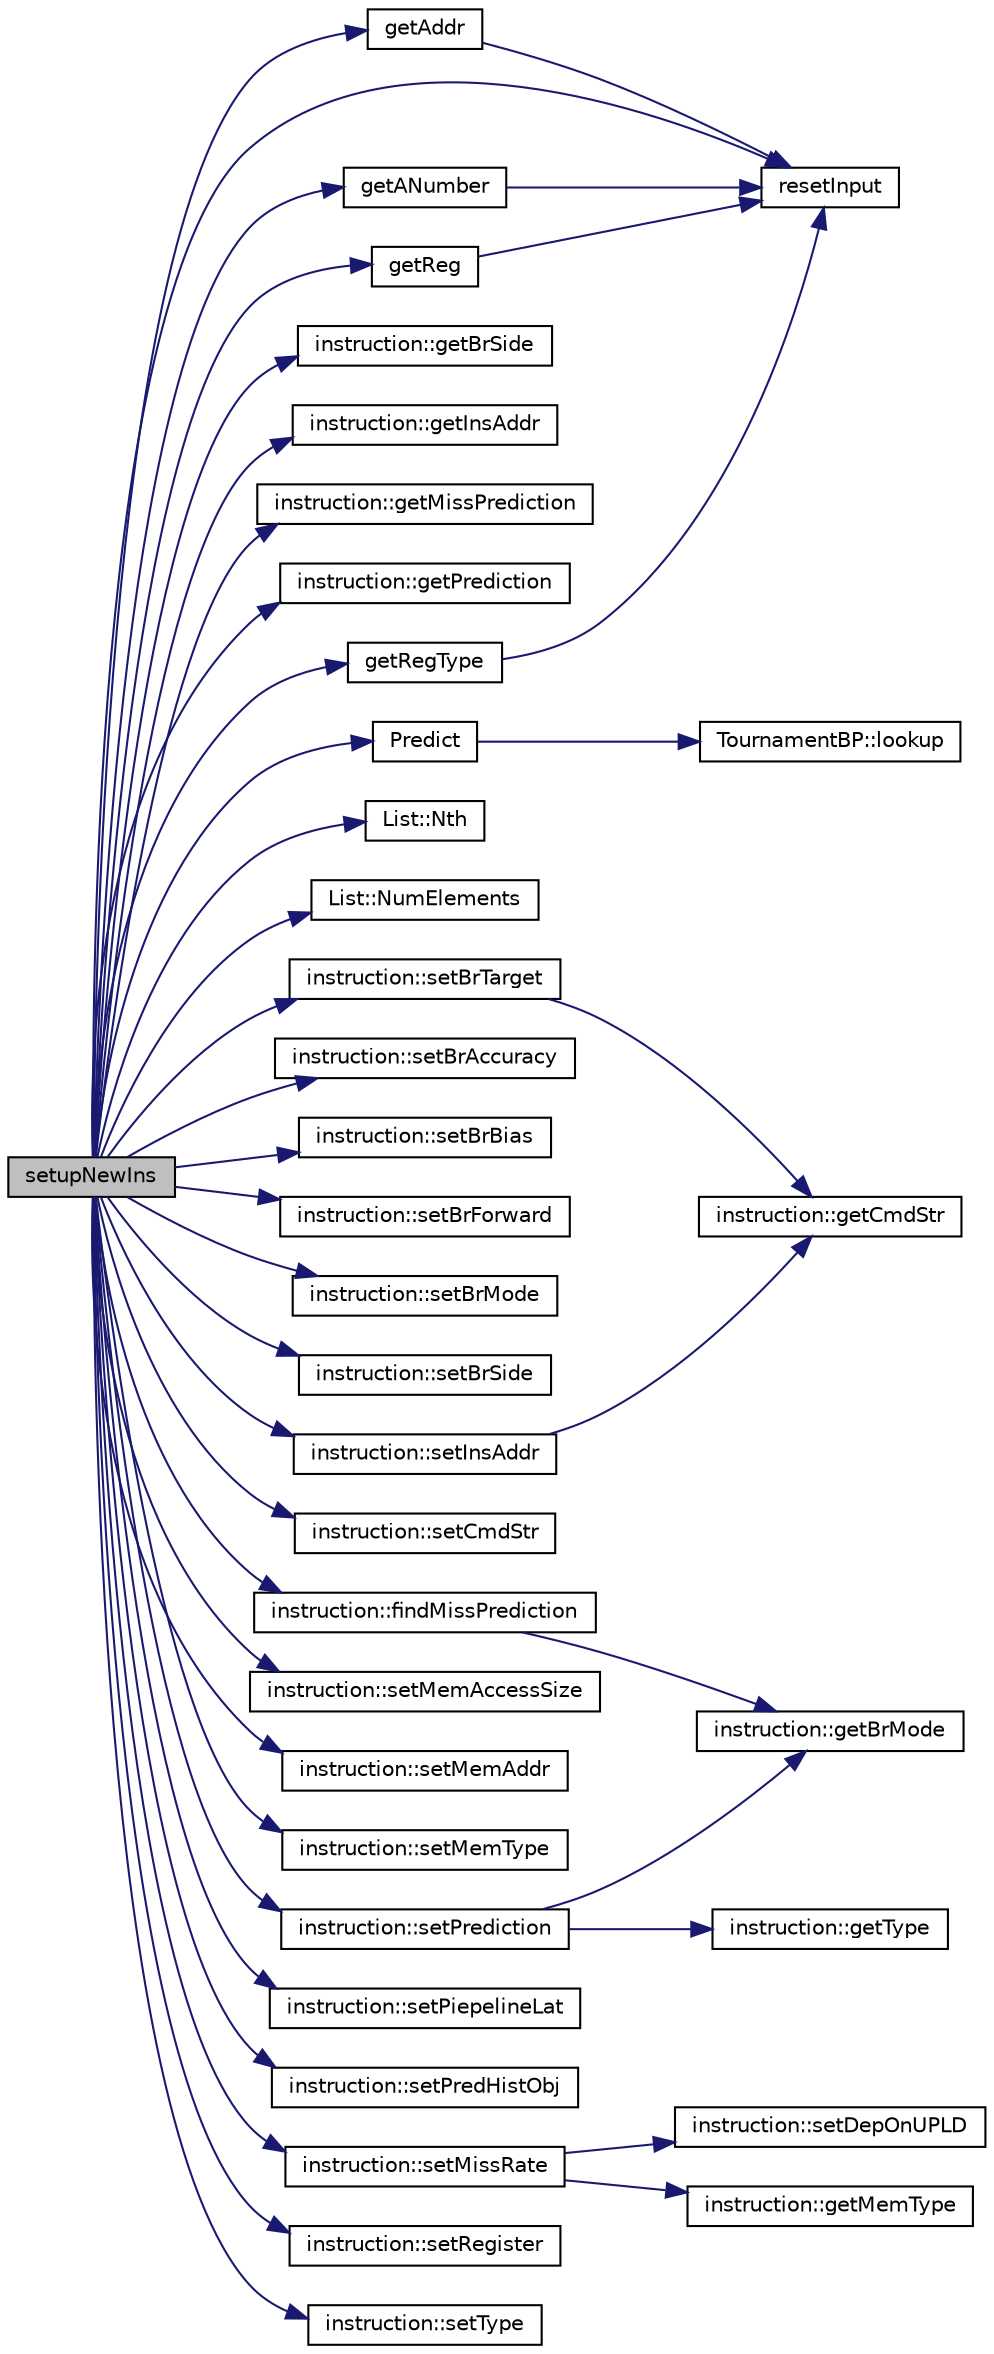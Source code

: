 digraph G
{
  edge [fontname="Helvetica",fontsize="10",labelfontname="Helvetica",labelfontsize="10"];
  node [fontname="Helvetica",fontsize="10",shape=record];
  rankdir=LR;
  Node1 [label="setupNewIns",height=0.2,width=0.4,color="black", fillcolor="grey75", style="filled" fontcolor="black"];
  Node1 -> Node2 [color="midnightblue",fontsize="10",style="solid",fontname="Helvetica"];
  Node2 [label="instruction::findMissPrediction",height=0.2,width=0.4,color="black", fillcolor="white", style="filled",URL="$classinstruction.html#ad37eea00676b66636402b18826c4ca2c"];
  Node2 -> Node3 [color="midnightblue",fontsize="10",style="solid",fontname="Helvetica"];
  Node3 [label="instruction::getBrMode",height=0.2,width=0.4,color="black", fillcolor="white", style="filled",URL="$classinstruction.html#a5ec270309f416ce62db5ea8e6478819d"];
  Node1 -> Node4 [color="midnightblue",fontsize="10",style="solid",fontname="Helvetica"];
  Node4 [label="getAddr",height=0.2,width=0.4,color="black", fillcolor="white", style="filled",URL="$bkEnd_8cpp.html#a2fce9656bfaf3c3b7160cf9a396c7297"];
  Node4 -> Node5 [color="midnightblue",fontsize="10",style="solid",fontname="Helvetica"];
  Node5 [label="resetInput",height=0.2,width=0.4,color="black", fillcolor="white", style="filled",URL="$bkEnd_8cpp.html#abec3fc00feaa7527678f9768c30c3fe1"];
  Node1 -> Node6 [color="midnightblue",fontsize="10",style="solid",fontname="Helvetica"];
  Node6 [label="getANumber",height=0.2,width=0.4,color="black", fillcolor="white", style="filled",URL="$bkEnd_8cpp.html#a9589f904c9dbc95069671b28d883a4f7"];
  Node6 -> Node5 [color="midnightblue",fontsize="10",style="solid",fontname="Helvetica"];
  Node1 -> Node7 [color="midnightblue",fontsize="10",style="solid",fontname="Helvetica"];
  Node7 [label="instruction::getBrSide",height=0.2,width=0.4,color="black", fillcolor="white", style="filled",URL="$classinstruction.html#a817d20194ce6f6b0d902f965129b5bc7"];
  Node1 -> Node8 [color="midnightblue",fontsize="10",style="solid",fontname="Helvetica"];
  Node8 [label="instruction::getInsAddr",height=0.2,width=0.4,color="black", fillcolor="white", style="filled",URL="$classinstruction.html#ac1fabe854c85726785052c7a5ebf6d39"];
  Node1 -> Node9 [color="midnightblue",fontsize="10",style="solid",fontname="Helvetica"];
  Node9 [label="instruction::getMissPrediction",height=0.2,width=0.4,color="black", fillcolor="white", style="filled",URL="$classinstruction.html#a8968b6df9999fd346e9ad67dbb3c24a6"];
  Node1 -> Node10 [color="midnightblue",fontsize="10",style="solid",fontname="Helvetica"];
  Node10 [label="instruction::getPrediction",height=0.2,width=0.4,color="black", fillcolor="white", style="filled",URL="$classinstruction.html#a02c4c1da37bc53bbe65fb85ccfd3ee52"];
  Node1 -> Node11 [color="midnightblue",fontsize="10",style="solid",fontname="Helvetica"];
  Node11 [label="getReg",height=0.2,width=0.4,color="black", fillcolor="white", style="filled",URL="$bkEnd_8cpp.html#a50572d24f56e517753d0b24cc3f560c5"];
  Node11 -> Node5 [color="midnightblue",fontsize="10",style="solid",fontname="Helvetica"];
  Node1 -> Node12 [color="midnightblue",fontsize="10",style="solid",fontname="Helvetica"];
  Node12 [label="getRegType",height=0.2,width=0.4,color="black", fillcolor="white", style="filled",URL="$bkEnd_8cpp.html#a8894d121130f17e7b86a4808184d7686"];
  Node12 -> Node5 [color="midnightblue",fontsize="10",style="solid",fontname="Helvetica"];
  Node1 -> Node13 [color="midnightblue",fontsize="10",style="solid",fontname="Helvetica"];
  Node13 [label="List::Nth",height=0.2,width=0.4,color="black", fillcolor="white", style="filled",URL="$classList.html#a5eb964816de33c85e1d46658ddf8c6c4"];
  Node1 -> Node14 [color="midnightblue",fontsize="10",style="solid",fontname="Helvetica"];
  Node14 [label="List::NumElements",height=0.2,width=0.4,color="black", fillcolor="white", style="filled",URL="$classList.html#ac2e9d50f703b01bf643fa6ce50837c26"];
  Node1 -> Node15 [color="midnightblue",fontsize="10",style="solid",fontname="Helvetica"];
  Node15 [label="Predict",height=0.2,width=0.4,color="black", fillcolor="white", style="filled",URL="$bkEnd_8cpp.html#a5184890a4947515e205215feed25fdd9"];
  Node15 -> Node16 [color="midnightblue",fontsize="10",style="solid",fontname="Helvetica"];
  Node16 [label="TournamentBP::lookup",height=0.2,width=0.4,color="black", fillcolor="white", style="filled",URL="$classTournamentBP.html#a493edbed2253cdfcda936f4dcda80df0"];
  Node1 -> Node5 [color="midnightblue",fontsize="10",style="solid",fontname="Helvetica"];
  Node1 -> Node17 [color="midnightblue",fontsize="10",style="solid",fontname="Helvetica"];
  Node17 [label="instruction::setBrAccuracy",height=0.2,width=0.4,color="black", fillcolor="white", style="filled",URL="$classinstruction.html#afa5bc75d50f79d6e6af4bf940086357a"];
  Node1 -> Node18 [color="midnightblue",fontsize="10",style="solid",fontname="Helvetica"];
  Node18 [label="instruction::setBrBias",height=0.2,width=0.4,color="black", fillcolor="white", style="filled",URL="$classinstruction.html#a0ee9ec109536e821189c53b82af33000"];
  Node1 -> Node19 [color="midnightblue",fontsize="10",style="solid",fontname="Helvetica"];
  Node19 [label="instruction::setBrForward",height=0.2,width=0.4,color="black", fillcolor="white", style="filled",URL="$classinstruction.html#a4e4a5a2f74a5c8420543cd42a0097d64"];
  Node1 -> Node20 [color="midnightblue",fontsize="10",style="solid",fontname="Helvetica"];
  Node20 [label="instruction::setBrMode",height=0.2,width=0.4,color="black", fillcolor="white", style="filled",URL="$classinstruction.html#ad7dcd18feb686b41ab57e15e00cf04a6"];
  Node1 -> Node21 [color="midnightblue",fontsize="10",style="solid",fontname="Helvetica"];
  Node21 [label="instruction::setBrSide",height=0.2,width=0.4,color="black", fillcolor="white", style="filled",URL="$classinstruction.html#a0cdb2aa4ff688f48a627a3e03baa6aad"];
  Node1 -> Node22 [color="midnightblue",fontsize="10",style="solid",fontname="Helvetica"];
  Node22 [label="instruction::setBrTarget",height=0.2,width=0.4,color="black", fillcolor="white", style="filled",URL="$classinstruction.html#abb70bf9067cbb8427efa16050c1fd34a"];
  Node22 -> Node23 [color="midnightblue",fontsize="10",style="solid",fontname="Helvetica"];
  Node23 [label="instruction::getCmdStr",height=0.2,width=0.4,color="black", fillcolor="white", style="filled",URL="$classinstruction.html#a95d2dc965b2b6bb037d31af748b98d30"];
  Node1 -> Node24 [color="midnightblue",fontsize="10",style="solid",fontname="Helvetica"];
  Node24 [label="instruction::setCmdStr",height=0.2,width=0.4,color="black", fillcolor="white", style="filled",URL="$classinstruction.html#adc61c4f03b740668fa8bf4b3e213f8f3"];
  Node1 -> Node25 [color="midnightblue",fontsize="10",style="solid",fontname="Helvetica"];
  Node25 [label="instruction::setInsAddr",height=0.2,width=0.4,color="black", fillcolor="white", style="filled",URL="$classinstruction.html#ac39145295a94852d0a3efe8c8247473d"];
  Node25 -> Node23 [color="midnightblue",fontsize="10",style="solid",fontname="Helvetica"];
  Node1 -> Node26 [color="midnightblue",fontsize="10",style="solid",fontname="Helvetica"];
  Node26 [label="instruction::setMemAccessSize",height=0.2,width=0.4,color="black", fillcolor="white", style="filled",URL="$classinstruction.html#a4e1387f9782160c95597c81694ec0775"];
  Node1 -> Node27 [color="midnightblue",fontsize="10",style="solid",fontname="Helvetica"];
  Node27 [label="instruction::setMemAddr",height=0.2,width=0.4,color="black", fillcolor="white", style="filled",URL="$classinstruction.html#a69e75dc34c4197b03e33a0032ae03e8f"];
  Node1 -> Node28 [color="midnightblue",fontsize="10",style="solid",fontname="Helvetica"];
  Node28 [label="instruction::setMemType",height=0.2,width=0.4,color="black", fillcolor="white", style="filled",URL="$classinstruction.html#a6c57d75878f06764457f4faaabe5de00"];
  Node1 -> Node29 [color="midnightblue",fontsize="10",style="solid",fontname="Helvetica"];
  Node29 [label="instruction::setMissRate",height=0.2,width=0.4,color="black", fillcolor="white", style="filled",URL="$classinstruction.html#a0b5a3de8a08da1f9e0c9d8cbff5ba8ce"];
  Node29 -> Node30 [color="midnightblue",fontsize="10",style="solid",fontname="Helvetica"];
  Node30 [label="instruction::getMemType",height=0.2,width=0.4,color="black", fillcolor="white", style="filled",URL="$classinstruction.html#a8051847b8731d697107d682564a7385f"];
  Node29 -> Node31 [color="midnightblue",fontsize="10",style="solid",fontname="Helvetica"];
  Node31 [label="instruction::setDepOnUPLD",height=0.2,width=0.4,color="black", fillcolor="white", style="filled",URL="$classinstruction.html#a99ed8de1173de1012b31333788a3e1a9"];
  Node1 -> Node32 [color="midnightblue",fontsize="10",style="solid",fontname="Helvetica"];
  Node32 [label="instruction::setPiepelineLat",height=0.2,width=0.4,color="black", fillcolor="white", style="filled",URL="$classinstruction.html#a331fb003e92ca7a8b86d95157ecbd122"];
  Node1 -> Node33 [color="midnightblue",fontsize="10",style="solid",fontname="Helvetica"];
  Node33 [label="instruction::setPredHistObj",height=0.2,width=0.4,color="black", fillcolor="white", style="filled",URL="$classinstruction.html#a71e3f3ce675bfada57fa6ece90336880"];
  Node1 -> Node34 [color="midnightblue",fontsize="10",style="solid",fontname="Helvetica"];
  Node34 [label="instruction::setPrediction",height=0.2,width=0.4,color="black", fillcolor="white", style="filled",URL="$classinstruction.html#afc0e97320e3110a0c3870f4537b913fe"];
  Node34 -> Node3 [color="midnightblue",fontsize="10",style="solid",fontname="Helvetica"];
  Node34 -> Node35 [color="midnightblue",fontsize="10",style="solid",fontname="Helvetica"];
  Node35 [label="instruction::getType",height=0.2,width=0.4,color="black", fillcolor="white", style="filled",URL="$classinstruction.html#a47623362d505a662b974624f81288389"];
  Node1 -> Node36 [color="midnightblue",fontsize="10",style="solid",fontname="Helvetica"];
  Node36 [label="instruction::setRegister",height=0.2,width=0.4,color="black", fillcolor="white", style="filled",URL="$classinstruction.html#a456de8aa26ff79d2b7cd203f7c59f2cb"];
  Node1 -> Node37 [color="midnightblue",fontsize="10",style="solid",fontname="Helvetica"];
  Node37 [label="instruction::setType",height=0.2,width=0.4,color="black", fillcolor="white", style="filled",URL="$classinstruction.html#ad9c7d979b5f4b00189973e47caa3411f"];
}
